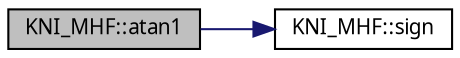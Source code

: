 digraph G
{
  edge [fontname="FreeSans.ttf",fontsize=10,labelfontname="FreeSans.ttf",labelfontsize=10];
  node [fontname="FreeSans.ttf",fontsize=10,shape=record];
  rankdir=LR;
  Node1 [label="KNI_MHF::atan1",height=0.2,width=0.4,color="black", fillcolor="grey75", style="filled" fontcolor="black"];
  Node1 -> Node2 [color="midnightblue",fontsize=10,style="solid",fontname="FreeSans.ttf"];
  Node2 [label="KNI_MHF::sign",height=0.2,width=0.4,color="black", fillcolor="white", style="filled",URL="$namespaceKNI__MHF.html#522b4f0516e082c5b14e417b1f2f462f"];
}
